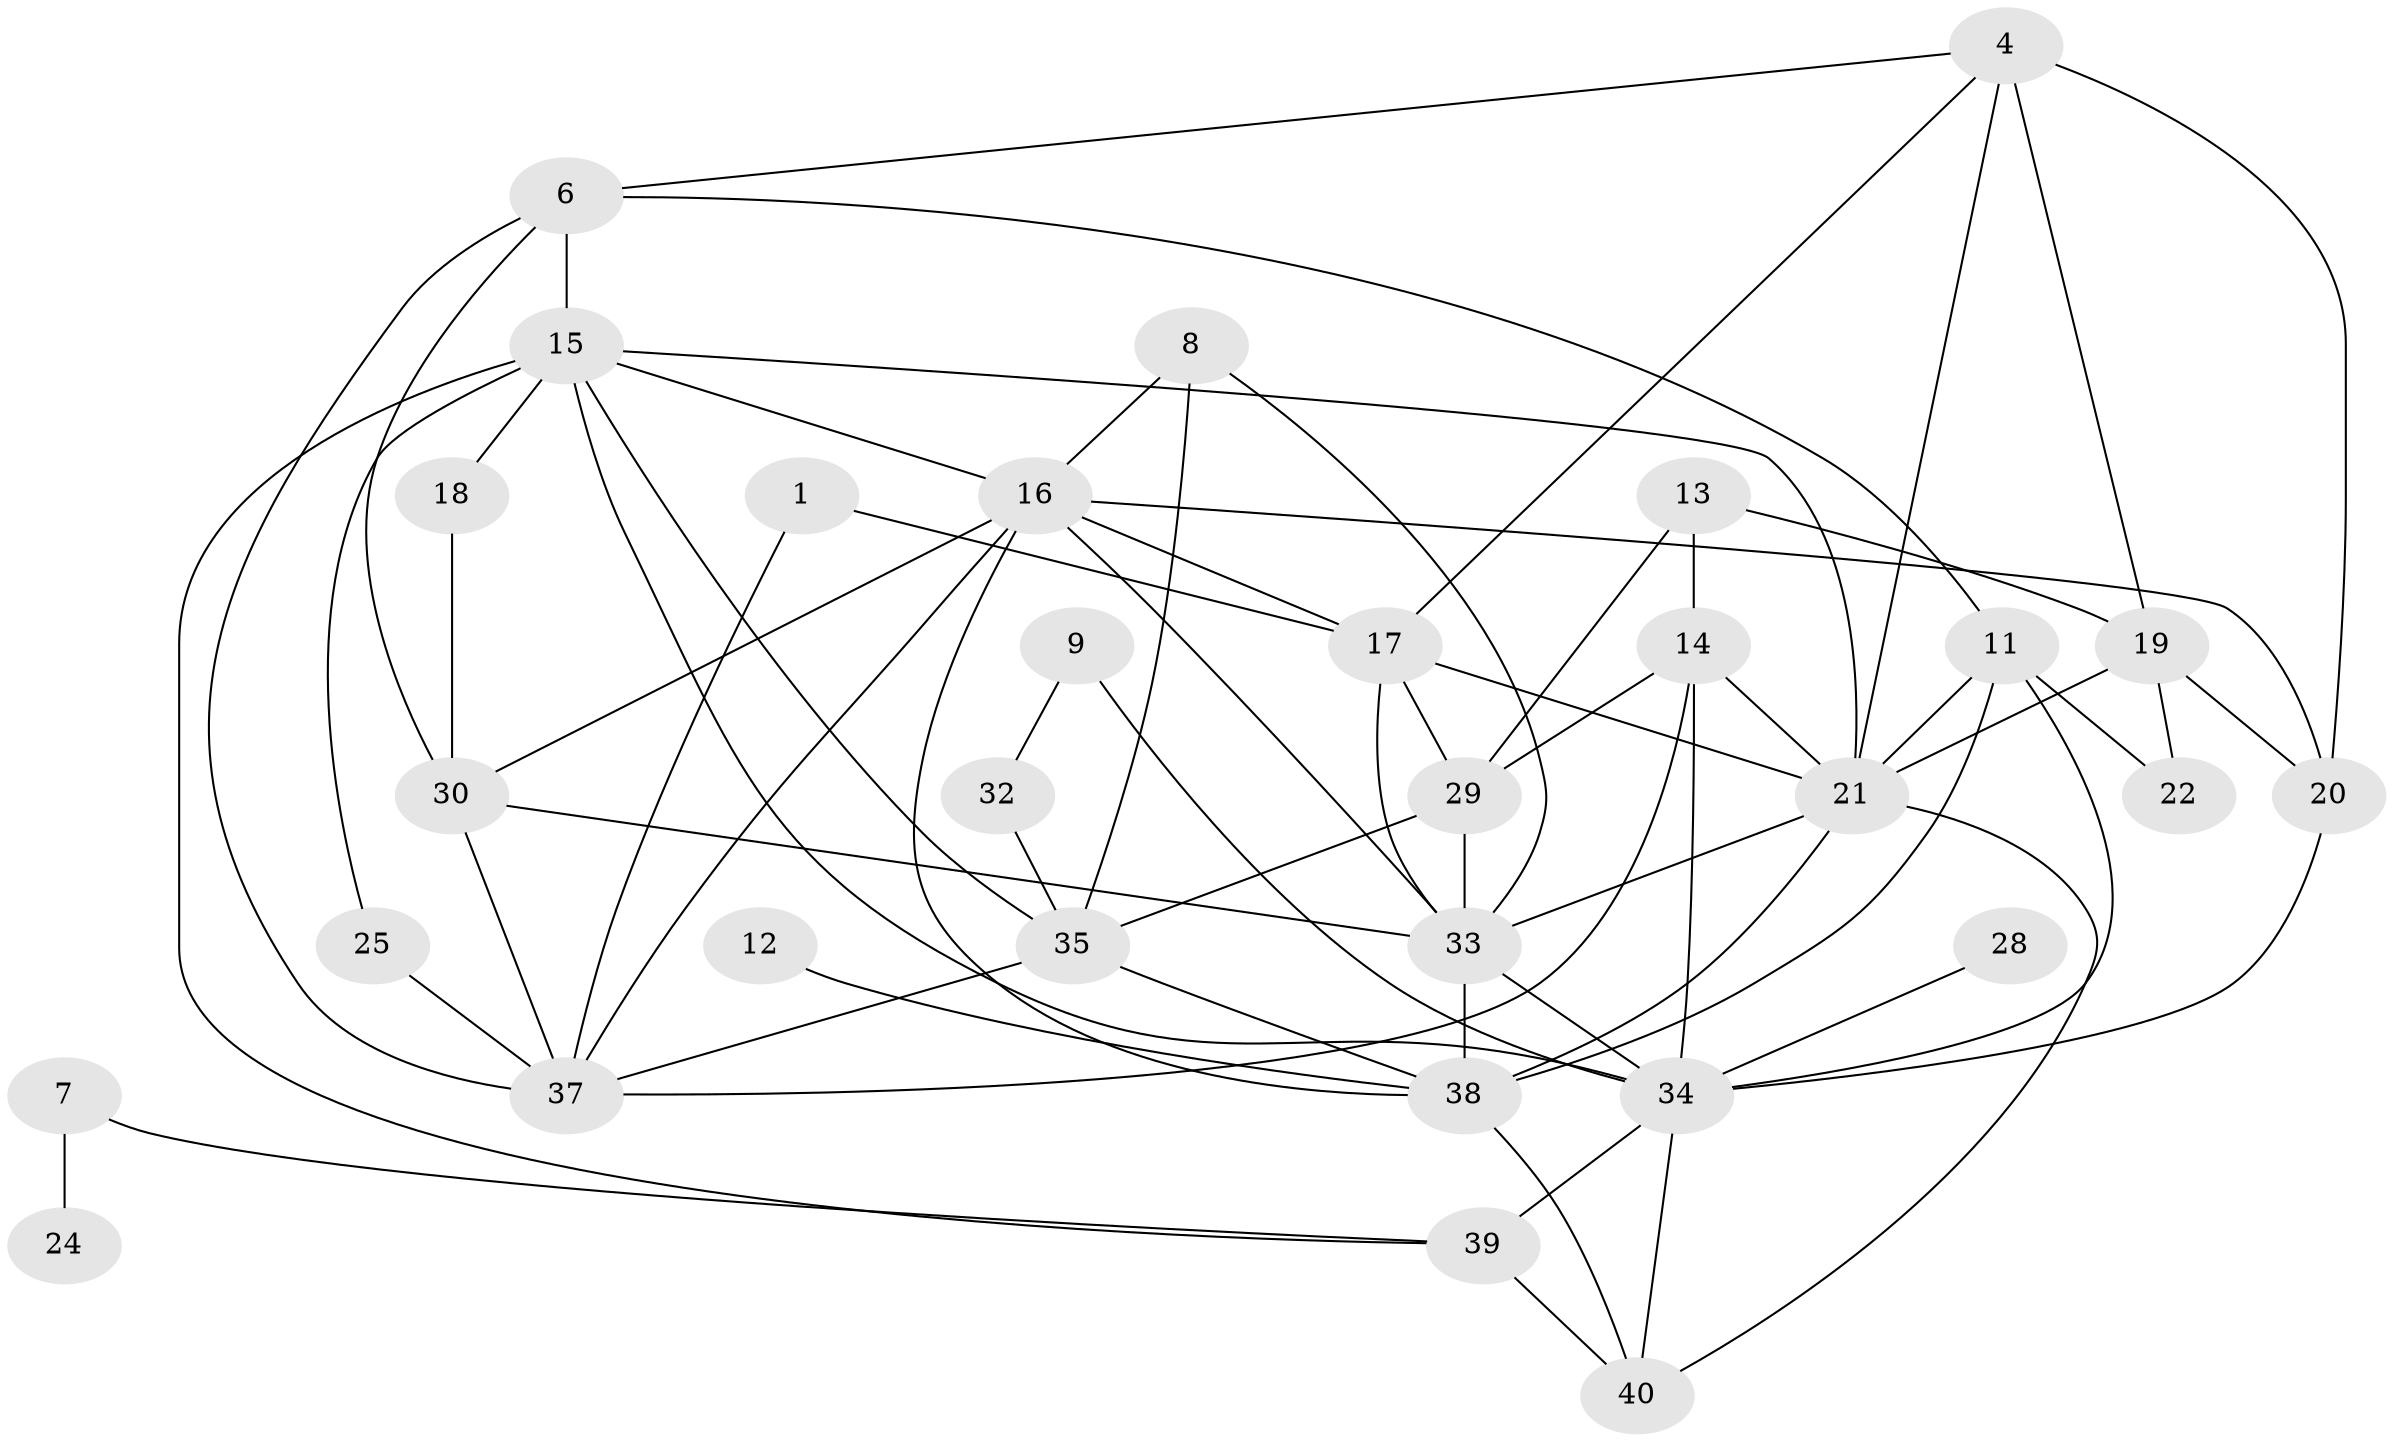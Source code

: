 // original degree distribution, {2: 0.28, 4: 0.07, 3: 0.25, 6: 0.06, 1: 0.13, 0: 0.09, 7: 0.03, 5: 0.09}
// Generated by graph-tools (version 1.1) at 2025/35/03/04/25 23:35:51]
// undirected, 31 vertices, 69 edges
graph export_dot {
  node [color=gray90,style=filled];
  1;
  4;
  6;
  7;
  8;
  9;
  11;
  12;
  13;
  14;
  15;
  16;
  17;
  18;
  19;
  20;
  21;
  22;
  24;
  25;
  28;
  29;
  30;
  32;
  33;
  34;
  35;
  37;
  38;
  39;
  40;
  1 -- 17 [weight=1.0];
  1 -- 37 [weight=1.0];
  4 -- 6 [weight=1.0];
  4 -- 17 [weight=1.0];
  4 -- 19 [weight=1.0];
  4 -- 20 [weight=2.0];
  4 -- 21 [weight=1.0];
  6 -- 11 [weight=1.0];
  6 -- 15 [weight=1.0];
  6 -- 30 [weight=1.0];
  6 -- 37 [weight=1.0];
  7 -- 24 [weight=1.0];
  7 -- 39 [weight=1.0];
  8 -- 16 [weight=1.0];
  8 -- 33 [weight=1.0];
  8 -- 35 [weight=1.0];
  9 -- 32 [weight=1.0];
  9 -- 34 [weight=1.0];
  11 -- 21 [weight=1.0];
  11 -- 22 [weight=1.0];
  11 -- 34 [weight=1.0];
  11 -- 38 [weight=1.0];
  12 -- 38 [weight=1.0];
  13 -- 14 [weight=1.0];
  13 -- 19 [weight=1.0];
  13 -- 29 [weight=1.0];
  14 -- 21 [weight=1.0];
  14 -- 29 [weight=2.0];
  14 -- 34 [weight=1.0];
  14 -- 37 [weight=2.0];
  15 -- 16 [weight=1.0];
  15 -- 18 [weight=1.0];
  15 -- 21 [weight=1.0];
  15 -- 25 [weight=1.0];
  15 -- 34 [weight=1.0];
  15 -- 35 [weight=1.0];
  15 -- 39 [weight=1.0];
  16 -- 17 [weight=1.0];
  16 -- 20 [weight=1.0];
  16 -- 30 [weight=1.0];
  16 -- 33 [weight=1.0];
  16 -- 37 [weight=1.0];
  16 -- 38 [weight=1.0];
  17 -- 21 [weight=1.0];
  17 -- 29 [weight=1.0];
  17 -- 33 [weight=1.0];
  18 -- 30 [weight=1.0];
  19 -- 20 [weight=1.0];
  19 -- 21 [weight=1.0];
  19 -- 22 [weight=1.0];
  20 -- 34 [weight=1.0];
  21 -- 33 [weight=1.0];
  21 -- 38 [weight=1.0];
  21 -- 40 [weight=2.0];
  25 -- 37 [weight=1.0];
  28 -- 34 [weight=1.0];
  29 -- 33 [weight=1.0];
  29 -- 35 [weight=1.0];
  30 -- 33 [weight=1.0];
  30 -- 37 [weight=2.0];
  32 -- 35 [weight=1.0];
  33 -- 34 [weight=1.0];
  33 -- 38 [weight=2.0];
  34 -- 39 [weight=1.0];
  34 -- 40 [weight=1.0];
  35 -- 37 [weight=1.0];
  35 -- 38 [weight=1.0];
  38 -- 40 [weight=1.0];
  39 -- 40 [weight=2.0];
}
